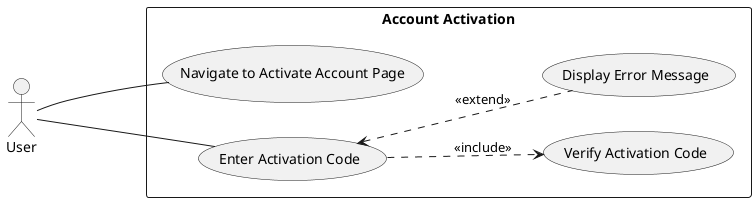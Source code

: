@startuml activateaccount_use_case_diagram

left to right direction

actor User

rectangle "Account Activation" {
  usecase (U1) as "Navigate to Activate Account Page"
  usecase (U2) as "Enter Activation Code"
  usecase (U3) as "Verify Activation Code"
  usecase (U4) as "Display Error Message"
}

User --- U1
User --- U2
U2 ..> U3 : <<include>>
U2 <.. U4 : <<extend>>

@enduml
